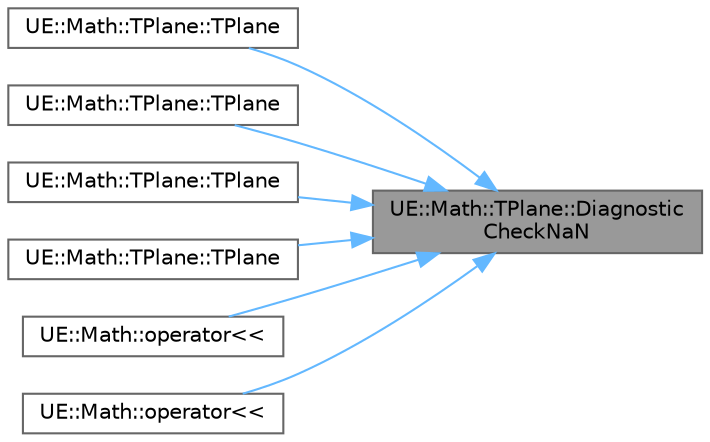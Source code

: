 digraph "UE::Math::TPlane::DiagnosticCheckNaN"
{
 // INTERACTIVE_SVG=YES
 // LATEX_PDF_SIZE
  bgcolor="transparent";
  edge [fontname=Helvetica,fontsize=10,labelfontname=Helvetica,labelfontsize=10];
  node [fontname=Helvetica,fontsize=10,shape=box,height=0.2,width=0.4];
  rankdir="RL";
  Node1 [id="Node000001",label="UE::Math::TPlane::Diagnostic\lCheckNaN",height=0.2,width=0.4,color="gray40", fillcolor="grey60", style="filled", fontcolor="black",tooltip=" "];
  Node1 -> Node2 [id="edge1_Node000001_Node000002",dir="back",color="steelblue1",style="solid",tooltip=" "];
  Node2 [id="Node000002",label="UE::Math::TPlane::TPlane",height=0.2,width=0.4,color="grey40", fillcolor="white", style="filled",URL="$d4/d58/structUE_1_1Math_1_1TPlane.html#a2bbd98cfac3eea5ac8c4d3bbebdc9193",tooltip="Constructor."];
  Node1 -> Node3 [id="edge2_Node000001_Node000003",dir="back",color="steelblue1",style="solid",tooltip=" "];
  Node3 [id="Node000003",label="UE::Math::TPlane::TPlane",height=0.2,width=0.4,color="grey40", fillcolor="white", style="filled",URL="$d4/d58/structUE_1_1Math_1_1TPlane.html#abea0b843f426ce0643fc6baf413ad7ce",tooltip="Constructor."];
  Node1 -> Node4 [id="edge3_Node000001_Node000004",dir="back",color="steelblue1",style="solid",tooltip=" "];
  Node4 [id="Node000004",label="UE::Math::TPlane::TPlane",height=0.2,width=0.4,color="grey40", fillcolor="white", style="filled",URL="$d4/d58/structUE_1_1Math_1_1TPlane.html#a87c64969e67fc4cb4d71edcb39a60e52",tooltip="Constructor."];
  Node1 -> Node5 [id="edge4_Node000001_Node000005",dir="back",color="steelblue1",style="solid",tooltip=" "];
  Node5 [id="Node000005",label="UE::Math::TPlane::TPlane",height=0.2,width=0.4,color="grey40", fillcolor="white", style="filled",URL="$d4/d58/structUE_1_1Math_1_1TPlane.html#a62dec07203fe4cc87d6619d52ee71cdd",tooltip="Constructor."];
  Node1 -> Node6 [id="edge5_Node000001_Node000006",dir="back",color="steelblue1",style="solid",tooltip=" "];
  Node6 [id="Node000006",label="UE::Math::operator\<\<",height=0.2,width=0.4,color="grey40", fillcolor="white", style="filled",URL="$dd/d3f/namespaceUE_1_1Math.html#ae04e56efcf02e0d93d08f5d6062c1d81",tooltip="Serializer."];
  Node1 -> Node7 [id="edge6_Node000001_Node000007",dir="back",color="steelblue1",style="solid",tooltip=" "];
  Node7 [id="Node000007",label="UE::Math::operator\<\<",height=0.2,width=0.4,color="grey40", fillcolor="white", style="filled",URL="$dd/d3f/namespaceUE_1_1Math.html#ae39fe7df3070960ba1bda56b86cabb83",tooltip="Serializer."];
}
